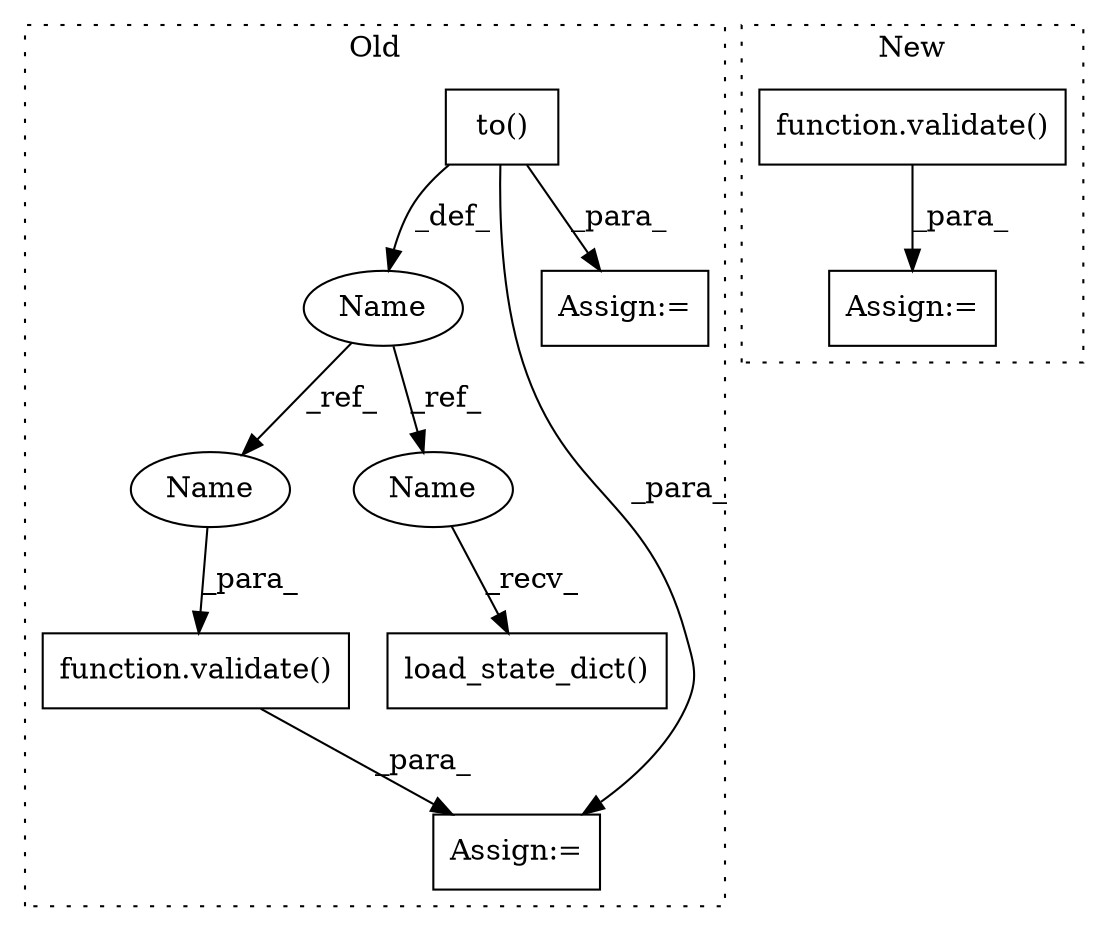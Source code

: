digraph G {
subgraph cluster0 {
1 [label="load_state_dict()" a="75" s="6004,6037" l="18,1" shape="box"];
3 [label="to()" a="75" s="3549,3602" l="47,1" shape="box"];
4 [label="function.validate()" a="75" s="6050,6082" l="9,1" shape="box"];
5 [label="Name" a="87" s="3659" l="1" shape="ellipse"];
7 [label="Assign:=" a="68" s="6047" l="3" shape="box"];
8 [label="Assign:=" a="68" s="3868" l="3" shape="box"];
9 [label="Name" a="87" s="6075" l="1" shape="ellipse"];
10 [label="Name" a="87" s="6004" l="1" shape="ellipse"];
label = "Old";
style="dotted";
}
subgraph cluster1 {
2 [label="function.validate()" a="75" s="5929,5967" l="9,1" shape="box"];
6 [label="Assign:=" a="68" s="5926" l="3" shape="box"];
label = "New";
style="dotted";
}
2 -> 6 [label="_para_"];
3 -> 5 [label="_def_"];
3 -> 7 [label="_para_"];
3 -> 8 [label="_para_"];
4 -> 7 [label="_para_"];
5 -> 10 [label="_ref_"];
5 -> 9 [label="_ref_"];
9 -> 4 [label="_para_"];
10 -> 1 [label="_recv_"];
}